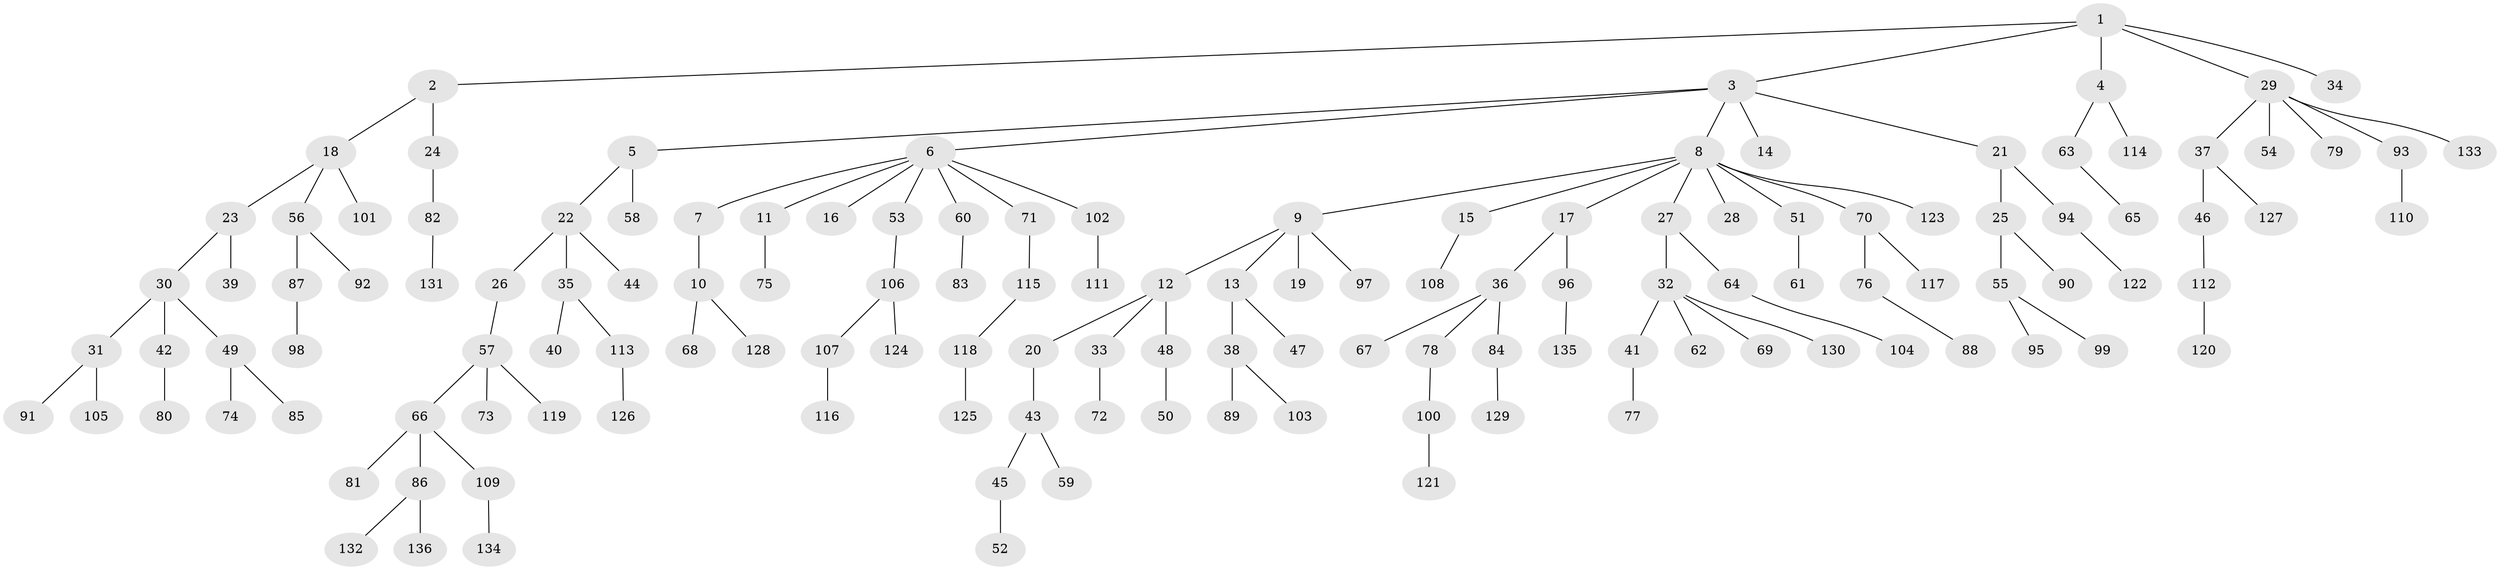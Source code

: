 // Generated by graph-tools (version 1.1) at 2025/02/03/09/25 03:02:31]
// undirected, 136 vertices, 135 edges
graph export_dot {
graph [start="1"]
  node [color=gray90,style=filled];
  1;
  2;
  3;
  4;
  5;
  6;
  7;
  8;
  9;
  10;
  11;
  12;
  13;
  14;
  15;
  16;
  17;
  18;
  19;
  20;
  21;
  22;
  23;
  24;
  25;
  26;
  27;
  28;
  29;
  30;
  31;
  32;
  33;
  34;
  35;
  36;
  37;
  38;
  39;
  40;
  41;
  42;
  43;
  44;
  45;
  46;
  47;
  48;
  49;
  50;
  51;
  52;
  53;
  54;
  55;
  56;
  57;
  58;
  59;
  60;
  61;
  62;
  63;
  64;
  65;
  66;
  67;
  68;
  69;
  70;
  71;
  72;
  73;
  74;
  75;
  76;
  77;
  78;
  79;
  80;
  81;
  82;
  83;
  84;
  85;
  86;
  87;
  88;
  89;
  90;
  91;
  92;
  93;
  94;
  95;
  96;
  97;
  98;
  99;
  100;
  101;
  102;
  103;
  104;
  105;
  106;
  107;
  108;
  109;
  110;
  111;
  112;
  113;
  114;
  115;
  116;
  117;
  118;
  119;
  120;
  121;
  122;
  123;
  124;
  125;
  126;
  127;
  128;
  129;
  130;
  131;
  132;
  133;
  134;
  135;
  136;
  1 -- 2;
  1 -- 3;
  1 -- 4;
  1 -- 29;
  1 -- 34;
  2 -- 18;
  2 -- 24;
  3 -- 5;
  3 -- 6;
  3 -- 8;
  3 -- 14;
  3 -- 21;
  4 -- 63;
  4 -- 114;
  5 -- 22;
  5 -- 58;
  6 -- 7;
  6 -- 11;
  6 -- 16;
  6 -- 53;
  6 -- 60;
  6 -- 71;
  6 -- 102;
  7 -- 10;
  8 -- 9;
  8 -- 15;
  8 -- 17;
  8 -- 27;
  8 -- 28;
  8 -- 51;
  8 -- 70;
  8 -- 123;
  9 -- 12;
  9 -- 13;
  9 -- 19;
  9 -- 97;
  10 -- 68;
  10 -- 128;
  11 -- 75;
  12 -- 20;
  12 -- 33;
  12 -- 48;
  13 -- 38;
  13 -- 47;
  15 -- 108;
  17 -- 36;
  17 -- 96;
  18 -- 23;
  18 -- 56;
  18 -- 101;
  20 -- 43;
  21 -- 25;
  21 -- 94;
  22 -- 26;
  22 -- 35;
  22 -- 44;
  23 -- 30;
  23 -- 39;
  24 -- 82;
  25 -- 55;
  25 -- 90;
  26 -- 57;
  27 -- 32;
  27 -- 64;
  29 -- 37;
  29 -- 54;
  29 -- 79;
  29 -- 93;
  29 -- 133;
  30 -- 31;
  30 -- 42;
  30 -- 49;
  31 -- 91;
  31 -- 105;
  32 -- 41;
  32 -- 62;
  32 -- 69;
  32 -- 130;
  33 -- 72;
  35 -- 40;
  35 -- 113;
  36 -- 67;
  36 -- 78;
  36 -- 84;
  37 -- 46;
  37 -- 127;
  38 -- 89;
  38 -- 103;
  41 -- 77;
  42 -- 80;
  43 -- 45;
  43 -- 59;
  45 -- 52;
  46 -- 112;
  48 -- 50;
  49 -- 74;
  49 -- 85;
  51 -- 61;
  53 -- 106;
  55 -- 95;
  55 -- 99;
  56 -- 87;
  56 -- 92;
  57 -- 66;
  57 -- 73;
  57 -- 119;
  60 -- 83;
  63 -- 65;
  64 -- 104;
  66 -- 81;
  66 -- 86;
  66 -- 109;
  70 -- 76;
  70 -- 117;
  71 -- 115;
  76 -- 88;
  78 -- 100;
  82 -- 131;
  84 -- 129;
  86 -- 132;
  86 -- 136;
  87 -- 98;
  93 -- 110;
  94 -- 122;
  96 -- 135;
  100 -- 121;
  102 -- 111;
  106 -- 107;
  106 -- 124;
  107 -- 116;
  109 -- 134;
  112 -- 120;
  113 -- 126;
  115 -- 118;
  118 -- 125;
}
